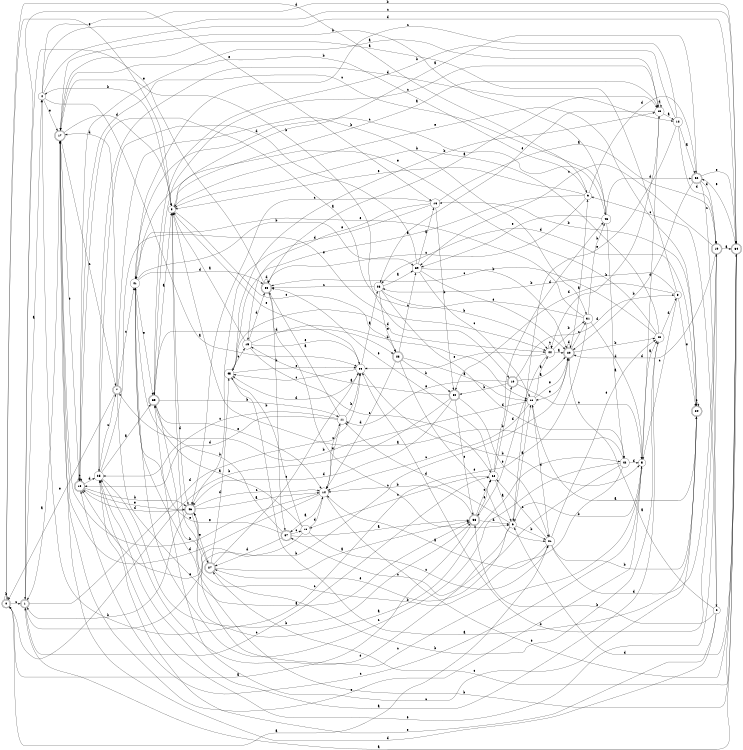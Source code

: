 digraph n38_2 {
__start0 [label="" shape="none"];

rankdir=LR;
size="8,5";

s0 [style="rounded,filled", color="black", fillcolor="white" shape="doublecircle", label="0"];
s1 [style="rounded,filled", color="black", fillcolor="white" shape="doublecircle", label="1"];
s2 [style="filled", color="black", fillcolor="white" shape="circle", label="2"];
s3 [style="filled", color="black", fillcolor="white" shape="circle", label="3"];
s4 [style="filled", color="black", fillcolor="white" shape="circle", label="4"];
s5 [style="filled", color="black", fillcolor="white" shape="circle", label="5"];
s6 [style="filled", color="black", fillcolor="white" shape="circle", label="6"];
s7 [style="rounded,filled", color="black", fillcolor="white" shape="doublecircle", label="7"];
s8 [style="filled", color="black", fillcolor="white" shape="circle", label="8"];
s9 [style="filled", color="black", fillcolor="white" shape="circle", label="9"];
s10 [style="rounded,filled", color="black", fillcolor="white" shape="doublecircle", label="10"];
s11 [style="filled", color="black", fillcolor="white" shape="circle", label="11"];
s12 [style="filled", color="black", fillcolor="white" shape="circle", label="12"];
s13 [style="filled", color="black", fillcolor="white" shape="circle", label="13"];
s14 [style="filled", color="black", fillcolor="white" shape="circle", label="14"];
s15 [style="filled", color="black", fillcolor="white" shape="circle", label="15"];
s16 [style="filled", color="black", fillcolor="white" shape="circle", label="16"];
s17 [style="rounded,filled", color="black", fillcolor="white" shape="doublecircle", label="17"];
s18 [style="rounded,filled", color="black", fillcolor="white" shape="doublecircle", label="18"];
s19 [style="rounded,filled", color="black", fillcolor="white" shape="doublecircle", label="19"];
s20 [style="rounded,filled", color="black", fillcolor="white" shape="doublecircle", label="20"];
s21 [style="filled", color="black", fillcolor="white" shape="circle", label="21"];
s22 [style="filled", color="black", fillcolor="white" shape="circle", label="22"];
s23 [style="rounded,filled", color="black", fillcolor="white" shape="doublecircle", label="23"];
s24 [style="rounded,filled", color="black", fillcolor="white" shape="doublecircle", label="24"];
s25 [style="filled", color="black", fillcolor="white" shape="circle", label="25"];
s26 [style="filled", color="black", fillcolor="white" shape="circle", label="26"];
s27 [style="rounded,filled", color="black", fillcolor="white" shape="doublecircle", label="27"];
s28 [style="filled", color="black", fillcolor="white" shape="circle", label="28"];
s29 [style="filled", color="black", fillcolor="white" shape="circle", label="29"];
s30 [style="rounded,filled", color="black", fillcolor="white" shape="doublecircle", label="30"];
s31 [style="filled", color="black", fillcolor="white" shape="circle", label="31"];
s32 [style="rounded,filled", color="black", fillcolor="white" shape="doublecircle", label="32"];
s33 [style="filled", color="black", fillcolor="white" shape="circle", label="33"];
s34 [style="rounded,filled", color="black", fillcolor="white" shape="doublecircle", label="34"];
s35 [style="rounded,filled", color="black", fillcolor="white" shape="doublecircle", label="35"];
s36 [style="rounded,filled", color="black", fillcolor="white" shape="doublecircle", label="36"];
s37 [style="rounded,filled", color="black", fillcolor="white" shape="doublecircle", label="37"];
s38 [style="rounded,filled", color="black", fillcolor="white" shape="doublecircle", label="38"];
s39 [style="filled", color="black", fillcolor="white" shape="circle", label="39"];
s40 [style="filled", color="black", fillcolor="white" shape="circle", label="40"];
s41 [style="filled", color="black", fillcolor="white" shape="circle", label="41"];
s42 [style="filled", color="black", fillcolor="white" shape="circle", label="42"];
s43 [style="filled", color="black", fillcolor="white" shape="circle", label="43"];
s44 [style="filled", color="black", fillcolor="white" shape="circle", label="44"];
s45 [style="filled", color="black", fillcolor="white" shape="circle", label="45"];
s46 [style="rounded,filled", color="black", fillcolor="white" shape="doublecircle", label="46"];
s0 -> s21 [label="a"];
s0 -> s0 [label="b"];
s0 -> s1 [label="c"];
s0 -> s9 [label="d"];
s0 -> s3 [label="e"];
s1 -> s4 [label="a"];
s1 -> s20 [label="b"];
s1 -> s22 [label="c"];
s1 -> s33 [label="d"];
s1 -> s16 [label="e"];
s2 -> s20 [label="a"];
s2 -> s36 [label="b"];
s2 -> s9 [label="c"];
s2 -> s17 [label="d"];
s2 -> s25 [label="e"];
s3 -> s29 [label="a"];
s3 -> s4 [label="b"];
s3 -> s23 [label="c"];
s3 -> s46 [label="d"];
s3 -> s24 [label="e"];
s4 -> s33 [label="a"];
s4 -> s34 [label="b"];
s4 -> s34 [label="c"];
s4 -> s34 [label="d"];
s4 -> s17 [label="e"];
s5 -> s40 [label="a"];
s5 -> s6 [label="b"];
s5 -> s18 [label="c"];
s5 -> s29 [label="d"];
s5 -> s17 [label="e"];
s6 -> s28 [label="a"];
s6 -> s21 [label="b"];
s6 -> s37 [label="c"];
s6 -> s11 [label="d"];
s6 -> s27 [label="e"];
s7 -> s36 [label="a"];
s7 -> s31 [label="b"];
s7 -> s41 [label="c"];
s7 -> s17 [label="d"];
s7 -> s0 [label="e"];
s8 -> s17 [label="a"];
s8 -> s26 [label="b"];
s8 -> s5 [label="c"];
s8 -> s30 [label="d"];
s8 -> s24 [label="e"];
s9 -> s45 [label="a"];
s9 -> s17 [label="b"];
s9 -> s38 [label="c"];
s9 -> s32 [label="d"];
s9 -> s3 [label="e"];
s10 -> s20 [label="a"];
s10 -> s30 [label="b"];
s10 -> s5 [label="c"];
s10 -> s8 [label="d"];
s10 -> s11 [label="e"];
s11 -> s38 [label="a"];
s11 -> s33 [label="b"];
s11 -> s25 [label="c"];
s11 -> s18 [label="d"];
s11 -> s14 [label="e"];
s12 -> s32 [label="a"];
s12 -> s35 [label="b"];
s12 -> s41 [label="c"];
s12 -> s19 [label="d"];
s12 -> s6 [label="e"];
s13 -> s41 [label="a"];
s13 -> s45 [label="b"];
s13 -> s21 [label="c"];
s13 -> s14 [label="d"];
s13 -> s18 [label="e"];
s14 -> s37 [label="a"];
s14 -> s17 [label="b"];
s14 -> s11 [label="c"];
s14 -> s17 [label="d"];
s14 -> s34 [label="e"];
s15 -> s3 [label="a"];
s15 -> s28 [label="b"];
s15 -> s22 [label="c"];
s15 -> s38 [label="d"];
s15 -> s33 [label="e"];
s16 -> s19 [label="a"];
s16 -> s30 [label="b"];
s16 -> s46 [label="c"];
s16 -> s46 [label="d"];
s16 -> s15 [label="e"];
s17 -> s1 [label="a"];
s17 -> s10 [label="b"];
s17 -> s7 [label="c"];
s17 -> s3 [label="d"];
s17 -> s18 [label="e"];
s18 -> s29 [label="a"];
s18 -> s46 [label="b"];
s18 -> s18 [label="c"];
s18 -> s25 [label="d"];
s18 -> s46 [label="e"];
s19 -> s34 [label="a"];
s19 -> s33 [label="b"];
s19 -> s39 [label="c"];
s19 -> s20 [label="d"];
s19 -> s25 [label="e"];
s20 -> s9 [label="a"];
s20 -> s40 [label="b"];
s20 -> s31 [label="c"];
s20 -> s20 [label="d"];
s20 -> s28 [label="e"];
s21 -> s14 [label="a"];
s21 -> s24 [label="b"];
s21 -> s22 [label="c"];
s21 -> s19 [label="d"];
s21 -> s40 [label="e"];
s22 -> s6 [label="a"];
s22 -> s10 [label="b"];
s22 -> s13 [label="c"];
s22 -> s43 [label="d"];
s22 -> s38 [label="e"];
s23 -> s28 [label="a"];
s23 -> s30 [label="b"];
s23 -> s39 [label="c"];
s23 -> s14 [label="d"];
s23 -> s21 [label="e"];
s24 -> s28 [label="a"];
s24 -> s16 [label="b"];
s24 -> s35 [label="c"];
s24 -> s26 [label="d"];
s24 -> s24 [label="e"];
s25 -> s35 [label="a"];
s25 -> s36 [label="b"];
s25 -> s7 [label="c"];
s25 -> s12 [label="d"];
s25 -> s44 [label="e"];
s26 -> s39 [label="a"];
s26 -> s44 [label="b"];
s26 -> s38 [label="c"];
s26 -> s42 [label="d"];
s26 -> s23 [label="e"];
s27 -> s36 [label="a"];
s27 -> s40 [label="b"];
s27 -> s33 [label="c"];
s27 -> s45 [label="d"];
s27 -> s3 [label="e"];
s28 -> s44 [label="a"];
s28 -> s7 [label="b"];
s28 -> s14 [label="c"];
s28 -> s21 [label="d"];
s28 -> s20 [label="e"];
s29 -> s12 [label="a"];
s29 -> s44 [label="b"];
s29 -> s35 [label="c"];
s29 -> s29 [label="d"];
s29 -> s26 [label="e"];
s30 -> s15 [label="a"];
s30 -> s0 [label="b"];
s30 -> s36 [label="c"];
s30 -> s46 [label="d"];
s30 -> s21 [label="e"];
s31 -> s18 [label="a"];
s31 -> s43 [label="b"];
s31 -> s4 [label="c"];
s31 -> s5 [label="d"];
s31 -> s41 [label="e"];
s32 -> s3 [label="a"];
s32 -> s20 [label="b"];
s32 -> s2 [label="c"];
s32 -> s19 [label="d"];
s32 -> s34 [label="e"];
s33 -> s26 [label="a"];
s33 -> s5 [label="b"];
s33 -> s45 [label="c"];
s33 -> s45 [label="d"];
s33 -> s3 [label="e"];
s34 -> s1 [label="a"];
s34 -> s46 [label="b"];
s34 -> s27 [label="c"];
s34 -> s6 [label="d"];
s34 -> s32 [label="e"];
s35 -> s3 [label="a"];
s35 -> s11 [label="b"];
s35 -> s5 [label="c"];
s35 -> s23 [label="d"];
s35 -> s14 [label="e"];
s36 -> s0 [label="a"];
s36 -> s14 [label="b"];
s36 -> s22 [label="c"];
s36 -> s6 [label="d"];
s36 -> s22 [label="e"];
s37 -> s36 [label="a"];
s37 -> s35 [label="b"];
s37 -> s13 [label="c"];
s37 -> s27 [label="d"];
s37 -> s41 [label="e"];
s38 -> s29 [label="a"];
s38 -> s37 [label="b"];
s38 -> s6 [label="c"];
s38 -> s38 [label="d"];
s38 -> s1 [label="e"];
s39 -> s16 [label="a"];
s39 -> s20 [label="b"];
s39 -> s28 [label="c"];
s39 -> s25 [label="d"];
s39 -> s20 [label="e"];
s40 -> s25 [label="a"];
s40 -> s3 [label="b"];
s40 -> s38 [label="c"];
s40 -> s8 [label="d"];
s40 -> s41 [label="e"];
s41 -> s42 [label="a"];
s41 -> s39 [label="b"];
s41 -> s43 [label="c"];
s41 -> s38 [label="d"];
s41 -> s35 [label="e"];
s42 -> s3 [label="a"];
s42 -> s46 [label="b"];
s42 -> s41 [label="c"];
s42 -> s5 [label="d"];
s42 -> s25 [label="e"];
s43 -> s42 [label="a"];
s43 -> s17 [label="b"];
s43 -> s18 [label="c"];
s43 -> s32 [label="d"];
s43 -> s39 [label="e"];
s44 -> s20 [label="a"];
s44 -> s31 [label="b"];
s44 -> s44 [label="c"];
s44 -> s36 [label="d"];
s44 -> s33 [label="e"];
s45 -> s24 [label="a"];
s45 -> s29 [label="b"];
s45 -> s15 [label="c"];
s45 -> s44 [label="d"];
s45 -> s33 [label="e"];
s46 -> s14 [label="a"];
s46 -> s1 [label="b"];
s46 -> s14 [label="c"];
s46 -> s18 [label="d"];
s46 -> s27 [label="e"];

}
